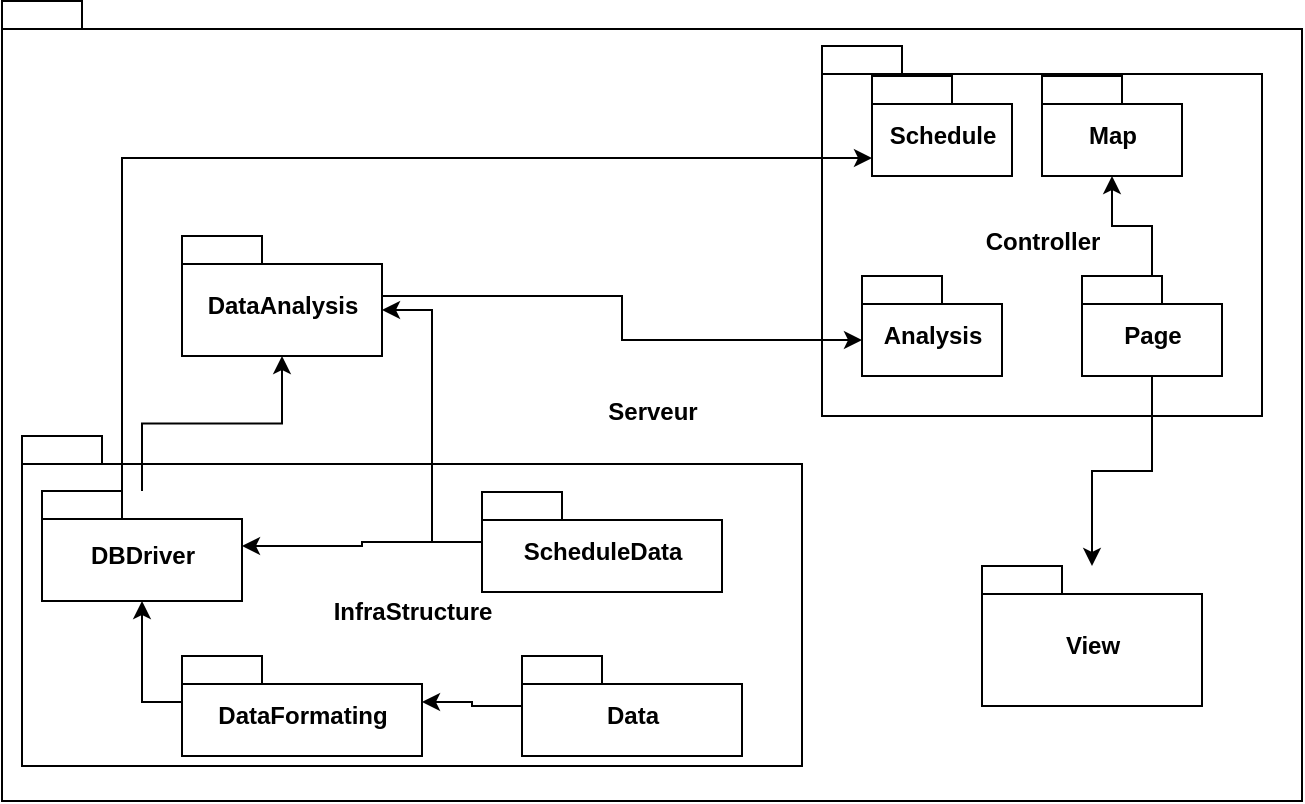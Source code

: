 <mxfile version="11.1.4" type="device"><diagram name="Page-1" id="5f0bae14-7c28-e335-631c-24af17079c00"><mxGraphModel dx="868" dy="515" grid="1" gridSize="10" guides="1" tooltips="1" connect="1" arrows="1" fold="1" page="1" pageScale="1" pageWidth="1100" pageHeight="850" background="#ffffff" math="0" shadow="0"><root><mxCell id="0"/><mxCell id="1" parent="0"/><mxCell id="nAUQITvzEistuwGNlQmy-1" value="Serveur" style="shape=folder;fontStyle=1;spacingTop=10;tabWidth=40;tabHeight=14;tabPosition=left;html=1;" vertex="1" parent="1"><mxGeometry x="390" y="2.5" width="650" height="400" as="geometry"/></mxCell><mxCell id="nAUQITvzEistuwGNlQmy-2" value="View" style="shape=folder;fontStyle=1;spacingTop=10;tabWidth=40;tabHeight=14;tabPosition=left;html=1;" vertex="1" parent="1"><mxGeometry x="880" y="285" width="110" height="70" as="geometry"/></mxCell><mxCell id="nAUQITvzEistuwGNlQmy-3" value="Controller" style="shape=folder;fontStyle=1;spacingTop=10;tabWidth=40;tabHeight=14;tabPosition=left;html=1;" vertex="1" parent="1"><mxGeometry x="800" y="25" width="220" height="185" as="geometry"/></mxCell><mxCell id="nAUQITvzEistuwGNlQmy-7" value="InfraStructure" style="shape=folder;fontStyle=1;spacingTop=10;tabWidth=40;tabHeight=14;tabPosition=left;html=1;" vertex="1" parent="1"><mxGeometry x="400" y="220" width="390" height="165" as="geometry"/></mxCell><mxCell id="nAUQITvzEistuwGNlQmy-8" style="edgeStyle=orthogonalEdgeStyle;rounded=0;orthogonalLoop=1;jettySize=auto;html=1;entryX=0;entryY=0;entryDx=120;entryDy=23;entryPerimeter=0;" edge="1" parent="1" source="nAUQITvzEistuwGNlQmy-5" target="nAUQITvzEistuwGNlQmy-6"><mxGeometry relative="1" as="geometry"/></mxCell><mxCell id="nAUQITvzEistuwGNlQmy-5" value="Data" style="shape=folder;fontStyle=1;spacingTop=10;tabWidth=40;tabHeight=14;tabPosition=left;html=1;" vertex="1" parent="1"><mxGeometry x="650" y="330" width="110" height="50" as="geometry"/></mxCell><mxCell id="nAUQITvzEistuwGNlQmy-9" style="edgeStyle=orthogonalEdgeStyle;rounded=0;orthogonalLoop=1;jettySize=auto;html=1;exitX=0;exitY=0;exitDx=0;exitDy=23;exitPerimeter=0;" edge="1" parent="1" source="nAUQITvzEistuwGNlQmy-6" target="nAUQITvzEistuwGNlQmy-4"><mxGeometry relative="1" as="geometry"/></mxCell><mxCell id="nAUQITvzEistuwGNlQmy-6" value="DataFormating" style="shape=folder;fontStyle=1;spacingTop=10;tabWidth=40;tabHeight=14;tabPosition=left;html=1;" vertex="1" parent="1"><mxGeometry x="480" y="330" width="120" height="50" as="geometry"/></mxCell><mxCell id="nAUQITvzEistuwGNlQmy-15" style="edgeStyle=orthogonalEdgeStyle;rounded=0;orthogonalLoop=1;jettySize=auto;html=1;" edge="1" parent="1" source="nAUQITvzEistuwGNlQmy-4" target="nAUQITvzEistuwGNlQmy-13"><mxGeometry relative="1" as="geometry"/></mxCell><mxCell id="nAUQITvzEistuwGNlQmy-21" style="edgeStyle=orthogonalEdgeStyle;rounded=0;orthogonalLoop=1;jettySize=auto;html=1;entryX=0;entryY=0;entryDx=0;entryDy=41;entryPerimeter=0;" edge="1" parent="1" source="nAUQITvzEistuwGNlQmy-4" target="nAUQITvzEistuwGNlQmy-12"><mxGeometry relative="1" as="geometry"><Array as="points"><mxPoint x="450" y="81"/></Array></mxGeometry></mxCell><mxCell id="nAUQITvzEistuwGNlQmy-4" value="DBDriver" style="shape=folder;fontStyle=1;spacingTop=10;tabWidth=40;tabHeight=14;tabPosition=left;html=1;" vertex="1" parent="1"><mxGeometry x="410" y="247.5" width="100" height="55" as="geometry"/></mxCell><mxCell id="nAUQITvzEistuwGNlQmy-11" style="edgeStyle=orthogonalEdgeStyle;rounded=0;orthogonalLoop=1;jettySize=auto;html=1;" edge="1" parent="1" source="nAUQITvzEistuwGNlQmy-10" target="nAUQITvzEistuwGNlQmy-4"><mxGeometry relative="1" as="geometry"/></mxCell><mxCell id="nAUQITvzEistuwGNlQmy-16" style="edgeStyle=orthogonalEdgeStyle;rounded=0;orthogonalLoop=1;jettySize=auto;html=1;entryX=0;entryY=0;entryDx=100;entryDy=37;entryPerimeter=0;" edge="1" parent="1" source="nAUQITvzEistuwGNlQmy-10" target="nAUQITvzEistuwGNlQmy-13"><mxGeometry relative="1" as="geometry"/></mxCell><mxCell id="nAUQITvzEistuwGNlQmy-10" value="ScheduleData" style="shape=folder;fontStyle=1;spacingTop=10;tabWidth=40;tabHeight=14;tabPosition=left;html=1;" vertex="1" parent="1"><mxGeometry x="630" y="248" width="120" height="50" as="geometry"/></mxCell><mxCell id="nAUQITvzEistuwGNlQmy-12" value="Schedule" style="shape=folder;fontStyle=1;spacingTop=10;tabWidth=40;tabHeight=14;tabPosition=left;html=1;" vertex="1" parent="1"><mxGeometry x="825" y="40" width="70" height="50" as="geometry"/></mxCell><mxCell id="nAUQITvzEistuwGNlQmy-25" style="edgeStyle=orthogonalEdgeStyle;rounded=0;orthogonalLoop=1;jettySize=auto;html=1;entryX=0;entryY=0;entryDx=0;entryDy=32;entryPerimeter=0;" edge="1" parent="1" source="nAUQITvzEistuwGNlQmy-13" target="nAUQITvzEistuwGNlQmy-20"><mxGeometry relative="1" as="geometry"/></mxCell><mxCell id="nAUQITvzEistuwGNlQmy-13" value="DataAnalysis" style="shape=folder;fontStyle=1;spacingTop=10;tabWidth=40;tabHeight=14;tabPosition=left;html=1;" vertex="1" parent="1"><mxGeometry x="480" y="120" width="100" height="60" as="geometry"/></mxCell><mxCell id="nAUQITvzEistuwGNlQmy-19" value="Map" style="shape=folder;fontStyle=1;spacingTop=10;tabWidth=40;tabHeight=14;tabPosition=left;html=1;" vertex="1" parent="1"><mxGeometry x="910" y="40" width="70" height="50" as="geometry"/></mxCell><mxCell id="nAUQITvzEistuwGNlQmy-20" value="Analysis" style="shape=folder;fontStyle=1;spacingTop=10;tabWidth=40;tabHeight=14;tabPosition=left;html=1;" vertex="1" parent="1"><mxGeometry x="820" y="140" width="70" height="50" as="geometry"/></mxCell><mxCell id="nAUQITvzEistuwGNlQmy-23" style="edgeStyle=orthogonalEdgeStyle;rounded=0;orthogonalLoop=1;jettySize=auto;html=1;" edge="1" parent="1" source="nAUQITvzEistuwGNlQmy-22" target="nAUQITvzEistuwGNlQmy-2"><mxGeometry relative="1" as="geometry"/></mxCell><mxCell id="nAUQITvzEistuwGNlQmy-24" style="edgeStyle=orthogonalEdgeStyle;rounded=0;orthogonalLoop=1;jettySize=auto;html=1;" edge="1" parent="1" source="nAUQITvzEistuwGNlQmy-22" target="nAUQITvzEistuwGNlQmy-19"><mxGeometry relative="1" as="geometry"/></mxCell><mxCell id="nAUQITvzEistuwGNlQmy-22" value="Page" style="shape=folder;fontStyle=1;spacingTop=10;tabWidth=40;tabHeight=14;tabPosition=left;html=1;" vertex="1" parent="1"><mxGeometry x="930" y="140" width="70" height="50" as="geometry"/></mxCell></root></mxGraphModel></diagram></mxfile>